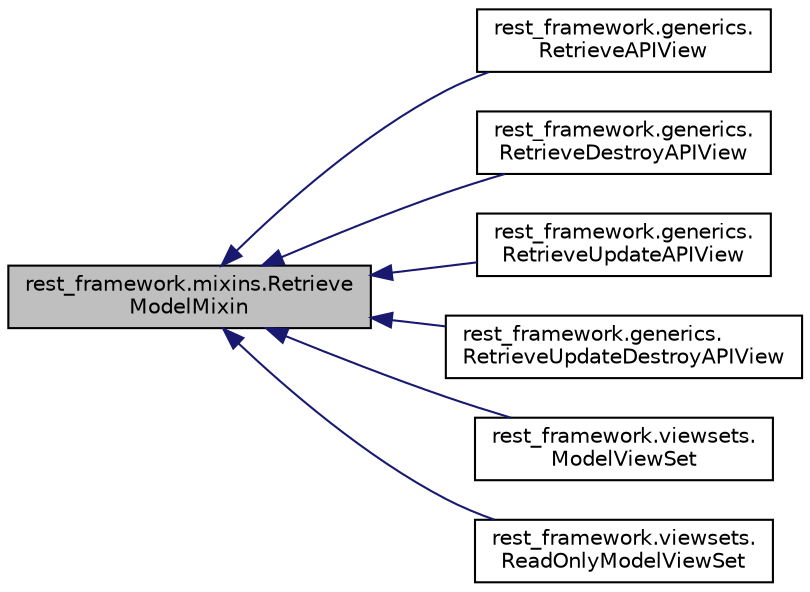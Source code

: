 digraph "rest_framework.mixins.RetrieveModelMixin"
{
 // LATEX_PDF_SIZE
  edge [fontname="Helvetica",fontsize="10",labelfontname="Helvetica",labelfontsize="10"];
  node [fontname="Helvetica",fontsize="10",shape=record];
  rankdir="LR";
  Node1 [label="rest_framework.mixins.Retrieve\lModelMixin",height=0.2,width=0.4,color="black", fillcolor="grey75", style="filled", fontcolor="black",tooltip=" "];
  Node1 -> Node2 [dir="back",color="midnightblue",fontsize="10",style="solid"];
  Node2 [label="rest_framework.generics.\lRetrieveAPIView",height=0.2,width=0.4,color="black", fillcolor="white", style="filled",URL="$classrest__framework_1_1generics_1_1_retrieve_a_p_i_view.html",tooltip=" "];
  Node1 -> Node3 [dir="back",color="midnightblue",fontsize="10",style="solid"];
  Node3 [label="rest_framework.generics.\lRetrieveDestroyAPIView",height=0.2,width=0.4,color="black", fillcolor="white", style="filled",URL="$classrest__framework_1_1generics_1_1_retrieve_destroy_a_p_i_view.html",tooltip=" "];
  Node1 -> Node4 [dir="back",color="midnightblue",fontsize="10",style="solid"];
  Node4 [label="rest_framework.generics.\lRetrieveUpdateAPIView",height=0.2,width=0.4,color="black", fillcolor="white", style="filled",URL="$classrest__framework_1_1generics_1_1_retrieve_update_a_p_i_view.html",tooltip=" "];
  Node1 -> Node5 [dir="back",color="midnightblue",fontsize="10",style="solid"];
  Node5 [label="rest_framework.generics.\lRetrieveUpdateDestroyAPIView",height=0.2,width=0.4,color="black", fillcolor="white", style="filled",URL="$classrest__framework_1_1generics_1_1_retrieve_update_destroy_a_p_i_view.html",tooltip=" "];
  Node1 -> Node6 [dir="back",color="midnightblue",fontsize="10",style="solid"];
  Node6 [label="rest_framework.viewsets.\lModelViewSet",height=0.2,width=0.4,color="black", fillcolor="white", style="filled",URL="$classrest__framework_1_1viewsets_1_1_model_view_set.html",tooltip=" "];
  Node1 -> Node7 [dir="back",color="midnightblue",fontsize="10",style="solid"];
  Node7 [label="rest_framework.viewsets.\lReadOnlyModelViewSet",height=0.2,width=0.4,color="black", fillcolor="white", style="filled",URL="$classrest__framework_1_1viewsets_1_1_read_only_model_view_set.html",tooltip=" "];
}

